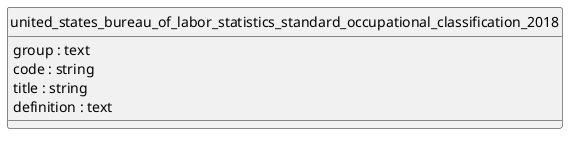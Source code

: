 @startuml uml
skinparam monochrome true
skinparam linetype ortho
hide circle

entity united_states_bureau_of_labor_statistics_standard_occupational_classification_2018 {
  group : text
  code : string
  title : string
  definition : text
}

@enduml
